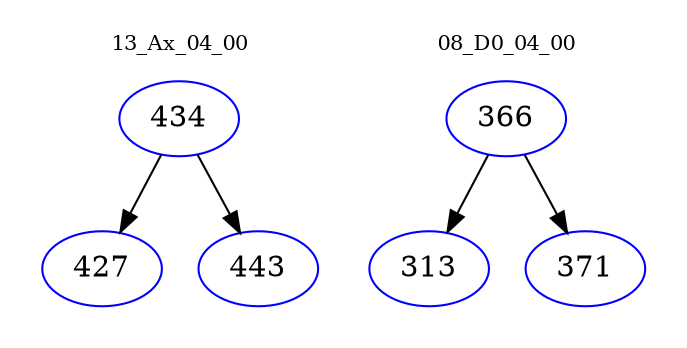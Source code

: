 digraph{
subgraph cluster_0 {
color = white
label = "13_Ax_04_00";
fontsize=10;
T0_434 [label="434", color="blue"]
T0_434 -> T0_427 [color="black"]
T0_427 [label="427", color="blue"]
T0_434 -> T0_443 [color="black"]
T0_443 [label="443", color="blue"]
}
subgraph cluster_1 {
color = white
label = "08_D0_04_00";
fontsize=10;
T1_366 [label="366", color="blue"]
T1_366 -> T1_313 [color="black"]
T1_313 [label="313", color="blue"]
T1_366 -> T1_371 [color="black"]
T1_371 [label="371", color="blue"]
}
}
